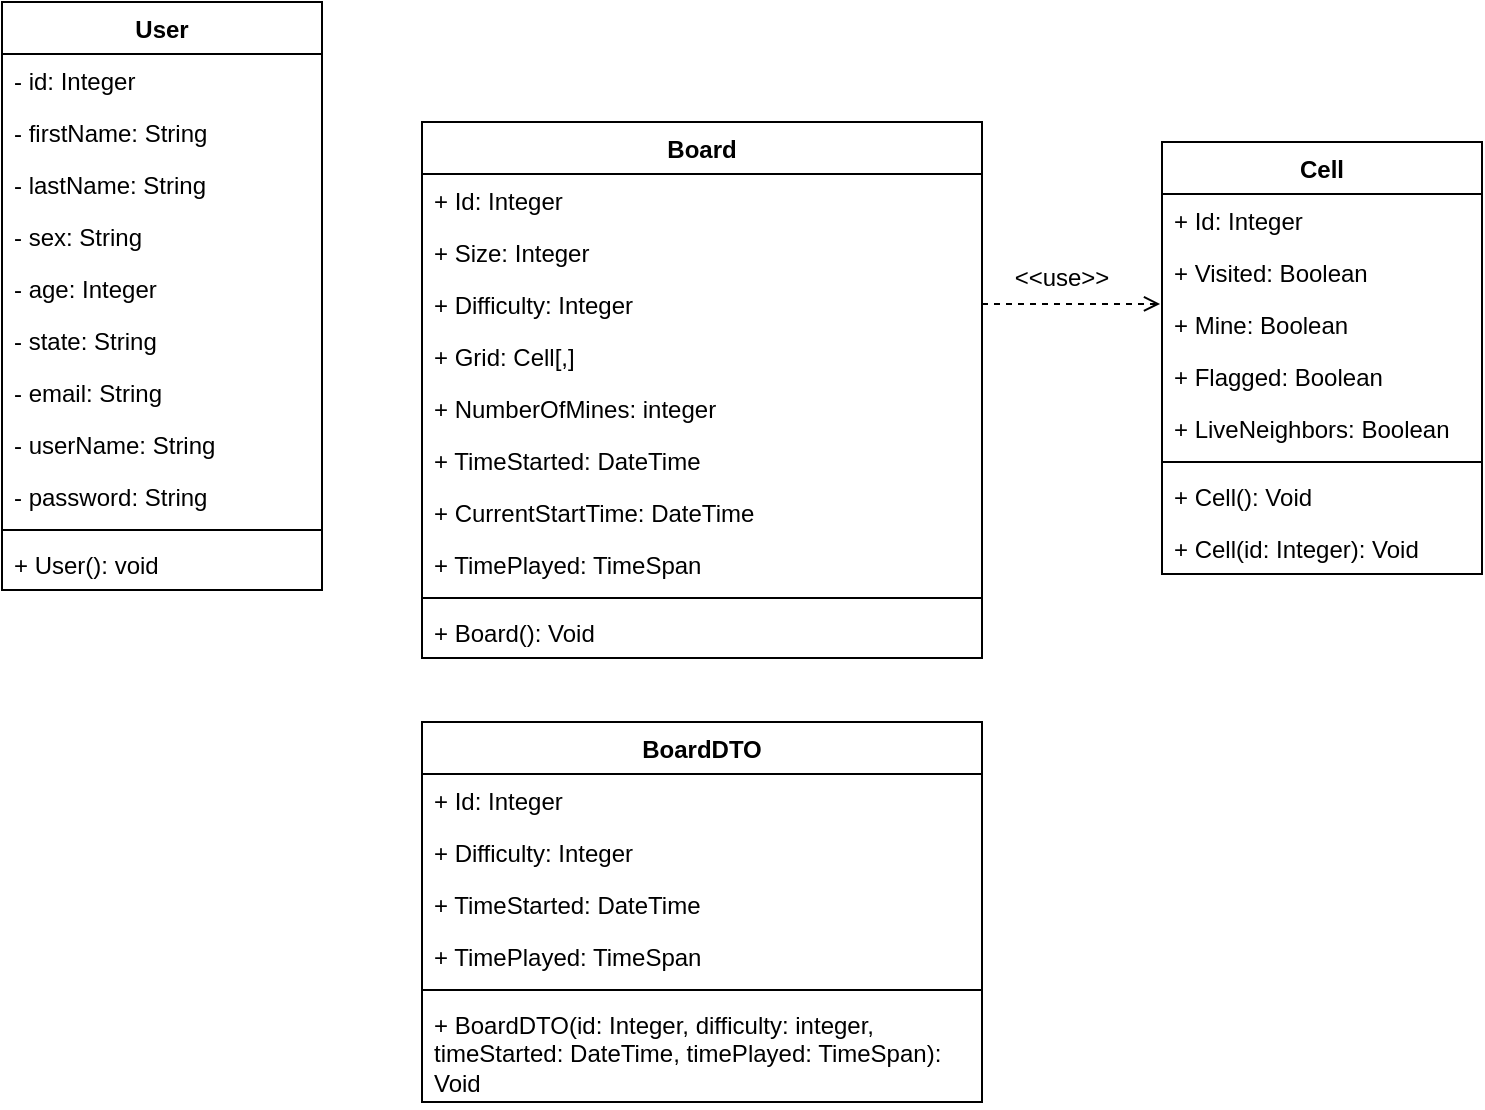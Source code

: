 <mxfile version="13.3.5" type="device"><diagram id="IM7-D4FI8ZWmBHIDuJyk" name="Page-1"><mxGraphModel dx="1086" dy="806" grid="1" gridSize="10" guides="1" tooltips="1" connect="1" arrows="1" fold="1" page="1" pageScale="1" pageWidth="850" pageHeight="1100" math="0" shadow="0"><root><mxCell id="0"/><mxCell id="1" parent="0"/><mxCell id="zSR-Zl6oP5_1D9vxVSvQ-10" value="User" style="swimlane;fontStyle=1;align=center;verticalAlign=top;childLayout=stackLayout;horizontal=1;startSize=26;horizontalStack=0;resizeParent=1;resizeParentMax=0;resizeLast=0;collapsible=1;marginBottom=0;" parent="1" vertex="1"><mxGeometry x="40" y="20" width="160" height="294" as="geometry"/></mxCell><mxCell id="zSR-Zl6oP5_1D9vxVSvQ-22" value="- id: Integer" style="text;strokeColor=none;fillColor=none;align=left;verticalAlign=top;spacingLeft=4;spacingRight=4;overflow=hidden;rotatable=0;points=[[0,0.5],[1,0.5]];portConstraint=eastwest;" parent="zSR-Zl6oP5_1D9vxVSvQ-10" vertex="1"><mxGeometry y="26" width="160" height="26" as="geometry"/></mxCell><mxCell id="zSR-Zl6oP5_1D9vxVSvQ-20" value="- firstName: String" style="text;strokeColor=none;fillColor=none;align=left;verticalAlign=top;spacingLeft=4;spacingRight=4;overflow=hidden;rotatable=0;points=[[0,0.5],[1,0.5]];portConstraint=eastwest;" parent="zSR-Zl6oP5_1D9vxVSvQ-10" vertex="1"><mxGeometry y="52" width="160" height="26" as="geometry"/></mxCell><mxCell id="zSR-Zl6oP5_1D9vxVSvQ-21" value="- lastName: String" style="text;strokeColor=none;fillColor=none;align=left;verticalAlign=top;spacingLeft=4;spacingRight=4;overflow=hidden;rotatable=0;points=[[0,0.5],[1,0.5]];portConstraint=eastwest;" parent="zSR-Zl6oP5_1D9vxVSvQ-10" vertex="1"><mxGeometry y="78" width="160" height="26" as="geometry"/></mxCell><mxCell id="zSR-Zl6oP5_1D9vxVSvQ-11" value="- sex: String" style="text;strokeColor=none;fillColor=none;align=left;verticalAlign=top;spacingLeft=4;spacingRight=4;overflow=hidden;rotatable=0;points=[[0,0.5],[1,0.5]];portConstraint=eastwest;" parent="zSR-Zl6oP5_1D9vxVSvQ-10" vertex="1"><mxGeometry y="104" width="160" height="26" as="geometry"/></mxCell><mxCell id="zSR-Zl6oP5_1D9vxVSvQ-14" value="- age: Integer" style="text;strokeColor=none;fillColor=none;align=left;verticalAlign=top;spacingLeft=4;spacingRight=4;overflow=hidden;rotatable=0;points=[[0,0.5],[1,0.5]];portConstraint=eastwest;" parent="zSR-Zl6oP5_1D9vxVSvQ-10" vertex="1"><mxGeometry y="130" width="160" height="26" as="geometry"/></mxCell><mxCell id="zSR-Zl6oP5_1D9vxVSvQ-15" value="- state: String" style="text;strokeColor=none;fillColor=none;align=left;verticalAlign=top;spacingLeft=4;spacingRight=4;overflow=hidden;rotatable=0;points=[[0,0.5],[1,0.5]];portConstraint=eastwest;" parent="zSR-Zl6oP5_1D9vxVSvQ-10" vertex="1"><mxGeometry y="156" width="160" height="26" as="geometry"/></mxCell><mxCell id="zSR-Zl6oP5_1D9vxVSvQ-17" value="- email: String" style="text;strokeColor=none;fillColor=none;align=left;verticalAlign=top;spacingLeft=4;spacingRight=4;overflow=hidden;rotatable=0;points=[[0,0.5],[1,0.5]];portConstraint=eastwest;" parent="zSR-Zl6oP5_1D9vxVSvQ-10" vertex="1"><mxGeometry y="182" width="160" height="26" as="geometry"/></mxCell><mxCell id="zSR-Zl6oP5_1D9vxVSvQ-16" value="- userName: String" style="text;strokeColor=none;fillColor=none;align=left;verticalAlign=top;spacingLeft=4;spacingRight=4;overflow=hidden;rotatable=0;points=[[0,0.5],[1,0.5]];portConstraint=eastwest;" parent="zSR-Zl6oP5_1D9vxVSvQ-10" vertex="1"><mxGeometry y="208" width="160" height="26" as="geometry"/></mxCell><mxCell id="zSR-Zl6oP5_1D9vxVSvQ-18" value="- password: String" style="text;strokeColor=none;fillColor=none;align=left;verticalAlign=top;spacingLeft=4;spacingRight=4;overflow=hidden;rotatable=0;points=[[0,0.5],[1,0.5]];portConstraint=eastwest;" parent="zSR-Zl6oP5_1D9vxVSvQ-10" vertex="1"><mxGeometry y="234" width="160" height="26" as="geometry"/></mxCell><mxCell id="zSR-Zl6oP5_1D9vxVSvQ-12" value="" style="line;strokeWidth=1;fillColor=none;align=left;verticalAlign=middle;spacingTop=-1;spacingLeft=3;spacingRight=3;rotatable=0;labelPosition=right;points=[];portConstraint=eastwest;" parent="zSR-Zl6oP5_1D9vxVSvQ-10" vertex="1"><mxGeometry y="260" width="160" height="8" as="geometry"/></mxCell><mxCell id="zSR-Zl6oP5_1D9vxVSvQ-13" value="+ User(): void" style="text;strokeColor=none;fillColor=none;align=left;verticalAlign=top;spacingLeft=4;spacingRight=4;overflow=hidden;rotatable=0;points=[[0,0.5],[1,0.5]];portConstraint=eastwest;" parent="zSR-Zl6oP5_1D9vxVSvQ-10" vertex="1"><mxGeometry y="268" width="160" height="26" as="geometry"/></mxCell><mxCell id="j9NjlwAfMXDLohbea8Lv-5" value="Cell" style="swimlane;fontStyle=1;align=center;verticalAlign=top;childLayout=stackLayout;horizontal=1;startSize=26;horizontalStack=0;resizeParent=1;resizeParentMax=0;resizeLast=0;collapsible=1;marginBottom=0;" parent="1" vertex="1"><mxGeometry x="620" y="90" width="160" height="216" as="geometry"/></mxCell><mxCell id="j9NjlwAfMXDLohbea8Lv-6" value="+ Id: Integer" style="text;strokeColor=none;fillColor=none;align=left;verticalAlign=top;spacingLeft=4;spacingRight=4;overflow=hidden;rotatable=0;points=[[0,0.5],[1,0.5]];portConstraint=eastwest;" parent="j9NjlwAfMXDLohbea8Lv-5" vertex="1"><mxGeometry y="26" width="160" height="26" as="geometry"/></mxCell><mxCell id="j9NjlwAfMXDLohbea8Lv-9" value="+ Visited: Boolean" style="text;strokeColor=none;fillColor=none;align=left;verticalAlign=top;spacingLeft=4;spacingRight=4;overflow=hidden;rotatable=0;points=[[0,0.5],[1,0.5]];portConstraint=eastwest;" parent="j9NjlwAfMXDLohbea8Lv-5" vertex="1"><mxGeometry y="52" width="160" height="26" as="geometry"/></mxCell><mxCell id="j9NjlwAfMXDLohbea8Lv-10" value="+ Mine: Boolean" style="text;strokeColor=none;fillColor=none;align=left;verticalAlign=top;spacingLeft=4;spacingRight=4;overflow=hidden;rotatable=0;points=[[0,0.5],[1,0.5]];portConstraint=eastwest;" parent="j9NjlwAfMXDLohbea8Lv-5" vertex="1"><mxGeometry y="78" width="160" height="26" as="geometry"/></mxCell><mxCell id="e7CbH-qBZ2Y1G-XswzGO-1" value="+ Flagged: Boolean" style="text;strokeColor=none;fillColor=none;align=left;verticalAlign=top;spacingLeft=4;spacingRight=4;overflow=hidden;rotatable=0;points=[[0,0.5],[1,0.5]];portConstraint=eastwest;" parent="j9NjlwAfMXDLohbea8Lv-5" vertex="1"><mxGeometry y="104" width="160" height="26" as="geometry"/></mxCell><mxCell id="j9NjlwAfMXDLohbea8Lv-11" value="+ LiveNeighbors: Boolean" style="text;strokeColor=none;fillColor=none;align=left;verticalAlign=top;spacingLeft=4;spacingRight=4;overflow=hidden;rotatable=0;points=[[0,0.5],[1,0.5]];portConstraint=eastwest;" parent="j9NjlwAfMXDLohbea8Lv-5" vertex="1"><mxGeometry y="130" width="160" height="26" as="geometry"/></mxCell><mxCell id="j9NjlwAfMXDLohbea8Lv-7" value="" style="line;strokeWidth=1;fillColor=none;align=left;verticalAlign=middle;spacingTop=-1;spacingLeft=3;spacingRight=3;rotatable=0;labelPosition=right;points=[];portConstraint=eastwest;" parent="j9NjlwAfMXDLohbea8Lv-5" vertex="1"><mxGeometry y="156" width="160" height="8" as="geometry"/></mxCell><mxCell id="j9NjlwAfMXDLohbea8Lv-8" value="+ Cell(): Void" style="text;strokeColor=none;fillColor=none;align=left;verticalAlign=top;spacingLeft=4;spacingRight=4;overflow=hidden;rotatable=0;points=[[0,0.5],[1,0.5]];portConstraint=eastwest;" parent="j9NjlwAfMXDLohbea8Lv-5" vertex="1"><mxGeometry y="164" width="160" height="26" as="geometry"/></mxCell><mxCell id="j9NjlwAfMXDLohbea8Lv-12" value="+ Cell(id: Integer): Void" style="text;strokeColor=none;fillColor=none;align=left;verticalAlign=top;spacingLeft=4;spacingRight=4;overflow=hidden;rotatable=0;points=[[0,0.5],[1,0.5]];portConstraint=eastwest;" parent="j9NjlwAfMXDLohbea8Lv-5" vertex="1"><mxGeometry y="190" width="160" height="26" as="geometry"/></mxCell><mxCell id="j9NjlwAfMXDLohbea8Lv-25" style="edgeStyle=orthogonalEdgeStyle;rounded=0;orthogonalLoop=1;jettySize=auto;html=1;exitX=1;exitY=0.5;exitDx=0;exitDy=0;entryX=-0.006;entryY=0.115;entryDx=0;entryDy=0;entryPerimeter=0;dashed=1;endArrow=open;endFill=0;" parent="1" source="j9NjlwAfMXDLohbea8Lv-13" target="j9NjlwAfMXDLohbea8Lv-10" edge="1"><mxGeometry relative="1" as="geometry"/></mxCell><mxCell id="j9NjlwAfMXDLohbea8Lv-26" value="&amp;lt;&amp;lt;use&amp;gt;&amp;gt;" style="text;html=1;strokeColor=none;fillColor=none;align=center;verticalAlign=middle;whiteSpace=wrap;rounded=0;" parent="1" vertex="1"><mxGeometry x="550" y="148" width="40" height="20" as="geometry"/></mxCell><mxCell id="j9NjlwAfMXDLohbea8Lv-1" value="Board" style="swimlane;fontStyle=1;align=center;verticalAlign=top;childLayout=stackLayout;horizontal=1;startSize=26;horizontalStack=0;resizeParent=1;resizeParentMax=0;resizeLast=0;collapsible=1;marginBottom=0;" parent="1" vertex="1"><mxGeometry x="250" y="80" width="280" height="268" as="geometry"/></mxCell><mxCell id="j9NjlwAfMXDLohbea8Lv-2" value="+ Id: Integer" style="text;strokeColor=none;fillColor=none;align=left;verticalAlign=top;spacingLeft=4;spacingRight=4;overflow=hidden;rotatable=0;points=[[0,0.5],[1,0.5]];portConstraint=eastwest;" parent="j9NjlwAfMXDLohbea8Lv-1" vertex="1"><mxGeometry y="26" width="280" height="26" as="geometry"/></mxCell><mxCell id="pFAylE03LHWq89QO7Efl-1" value="+ Size: Integer" style="text;strokeColor=none;fillColor=none;align=left;verticalAlign=top;spacingLeft=4;spacingRight=4;overflow=hidden;rotatable=0;points=[[0,0.5],[1,0.5]];portConstraint=eastwest;" vertex="1" parent="j9NjlwAfMXDLohbea8Lv-1"><mxGeometry y="52" width="280" height="26" as="geometry"/></mxCell><mxCell id="j9NjlwAfMXDLohbea8Lv-13" value="+ Difficulty: Integer" style="text;strokeColor=none;fillColor=none;align=left;verticalAlign=top;spacingLeft=4;spacingRight=4;overflow=hidden;rotatable=0;points=[[0,0.5],[1,0.5]];portConstraint=eastwest;" parent="j9NjlwAfMXDLohbea8Lv-1" vertex="1"><mxGeometry y="78" width="280" height="26" as="geometry"/></mxCell><mxCell id="j9NjlwAfMXDLohbea8Lv-15" value="+ Grid: Cell[,]" style="text;strokeColor=none;fillColor=none;align=left;verticalAlign=top;spacingLeft=4;spacingRight=4;overflow=hidden;rotatable=0;points=[[0,0.5],[1,0.5]];portConstraint=eastwest;" parent="j9NjlwAfMXDLohbea8Lv-1" vertex="1"><mxGeometry y="104" width="280" height="26" as="geometry"/></mxCell><mxCell id="j9NjlwAfMXDLohbea8Lv-16" value="+ NumberOfMines: integer" style="text;strokeColor=none;fillColor=none;align=left;verticalAlign=top;spacingLeft=4;spacingRight=4;overflow=hidden;rotatable=0;points=[[0,0.5],[1,0.5]];portConstraint=eastwest;" parent="j9NjlwAfMXDLohbea8Lv-1" vertex="1"><mxGeometry y="130" width="280" height="26" as="geometry"/></mxCell><mxCell id="pFAylE03LHWq89QO7Efl-4" value="+ TimeStarted: DateTime" style="text;strokeColor=none;fillColor=none;align=left;verticalAlign=top;spacingLeft=4;spacingRight=4;overflow=hidden;rotatable=0;points=[[0,0.5],[1,0.5]];portConstraint=eastwest;" vertex="1" parent="j9NjlwAfMXDLohbea8Lv-1"><mxGeometry y="156" width="280" height="26" as="geometry"/></mxCell><mxCell id="pFAylE03LHWq89QO7Efl-2" value="+ CurrentStartTime: DateTime" style="text;strokeColor=none;fillColor=none;align=left;verticalAlign=top;spacingLeft=4;spacingRight=4;overflow=hidden;rotatable=0;points=[[0,0.5],[1,0.5]];portConstraint=eastwest;" vertex="1" parent="j9NjlwAfMXDLohbea8Lv-1"><mxGeometry y="182" width="280" height="26" as="geometry"/></mxCell><mxCell id="pFAylE03LHWq89QO7Efl-3" value="+ TimePlayed: TimeSpan" style="text;strokeColor=none;fillColor=none;align=left;verticalAlign=top;spacingLeft=4;spacingRight=4;overflow=hidden;rotatable=0;points=[[0,0.5],[1,0.5]];portConstraint=eastwest;" vertex="1" parent="j9NjlwAfMXDLohbea8Lv-1"><mxGeometry y="208" width="280" height="26" as="geometry"/></mxCell><mxCell id="j9NjlwAfMXDLohbea8Lv-3" value="" style="line;strokeWidth=1;fillColor=none;align=left;verticalAlign=middle;spacingTop=-1;spacingLeft=3;spacingRight=3;rotatable=0;labelPosition=right;points=[];portConstraint=eastwest;" parent="j9NjlwAfMXDLohbea8Lv-1" vertex="1"><mxGeometry y="234" width="280" height="8" as="geometry"/></mxCell><mxCell id="j9NjlwAfMXDLohbea8Lv-4" value="+ Board(): Void" style="text;strokeColor=none;fillColor=none;align=left;verticalAlign=top;spacingLeft=4;spacingRight=4;overflow=hidden;rotatable=0;points=[[0,0.5],[1,0.5]];portConstraint=eastwest;" parent="j9NjlwAfMXDLohbea8Lv-1" vertex="1"><mxGeometry y="242" width="280" height="26" as="geometry"/></mxCell><mxCell id="pFAylE03LHWq89QO7Efl-5" value="BoardDTO" style="swimlane;fontStyle=1;align=center;verticalAlign=top;childLayout=stackLayout;horizontal=1;startSize=26;horizontalStack=0;resizeParent=1;resizeParentMax=0;resizeLast=0;collapsible=1;marginBottom=0;" vertex="1" parent="1"><mxGeometry x="250" y="380" width="280" height="190" as="geometry"/></mxCell><mxCell id="pFAylE03LHWq89QO7Efl-6" value="+ Id: Integer" style="text;strokeColor=none;fillColor=none;align=left;verticalAlign=top;spacingLeft=4;spacingRight=4;overflow=hidden;rotatable=0;points=[[0,0.5],[1,0.5]];portConstraint=eastwest;" vertex="1" parent="pFAylE03LHWq89QO7Efl-5"><mxGeometry y="26" width="280" height="26" as="geometry"/></mxCell><mxCell id="pFAylE03LHWq89QO7Efl-8" value="+ Difficulty: Integer" style="text;strokeColor=none;fillColor=none;align=left;verticalAlign=top;spacingLeft=4;spacingRight=4;overflow=hidden;rotatable=0;points=[[0,0.5],[1,0.5]];portConstraint=eastwest;" vertex="1" parent="pFAylE03LHWq89QO7Efl-5"><mxGeometry y="52" width="280" height="26" as="geometry"/></mxCell><mxCell id="pFAylE03LHWq89QO7Efl-11" value="+ TimeStarted: DateTime" style="text;strokeColor=none;fillColor=none;align=left;verticalAlign=top;spacingLeft=4;spacingRight=4;overflow=hidden;rotatable=0;points=[[0,0.5],[1,0.5]];portConstraint=eastwest;" vertex="1" parent="pFAylE03LHWq89QO7Efl-5"><mxGeometry y="78" width="280" height="26" as="geometry"/></mxCell><mxCell id="pFAylE03LHWq89QO7Efl-13" value="+ TimePlayed: TimeSpan" style="text;strokeColor=none;fillColor=none;align=left;verticalAlign=top;spacingLeft=4;spacingRight=4;overflow=hidden;rotatable=0;points=[[0,0.5],[1,0.5]];portConstraint=eastwest;" vertex="1" parent="pFAylE03LHWq89QO7Efl-5"><mxGeometry y="104" width="280" height="26" as="geometry"/></mxCell><mxCell id="pFAylE03LHWq89QO7Efl-14" value="" style="line;strokeWidth=1;fillColor=none;align=left;verticalAlign=middle;spacingTop=-1;spacingLeft=3;spacingRight=3;rotatable=0;labelPosition=right;points=[];portConstraint=eastwest;" vertex="1" parent="pFAylE03LHWq89QO7Efl-5"><mxGeometry y="130" width="280" height="8" as="geometry"/></mxCell><mxCell id="pFAylE03LHWq89QO7Efl-15" value="+ BoardDTO(id: Integer, difficulty: integer, timeStarted: DateTime, timePlayed: TimeSpan): Void" style="text;strokeColor=none;fillColor=none;align=left;verticalAlign=top;spacingLeft=4;spacingRight=4;overflow=hidden;rotatable=0;points=[[0,0.5],[1,0.5]];portConstraint=eastwest;whiteSpace=wrap;" vertex="1" parent="pFAylE03LHWq89QO7Efl-5"><mxGeometry y="138" width="280" height="52" as="geometry"/></mxCell></root></mxGraphModel></diagram></mxfile>